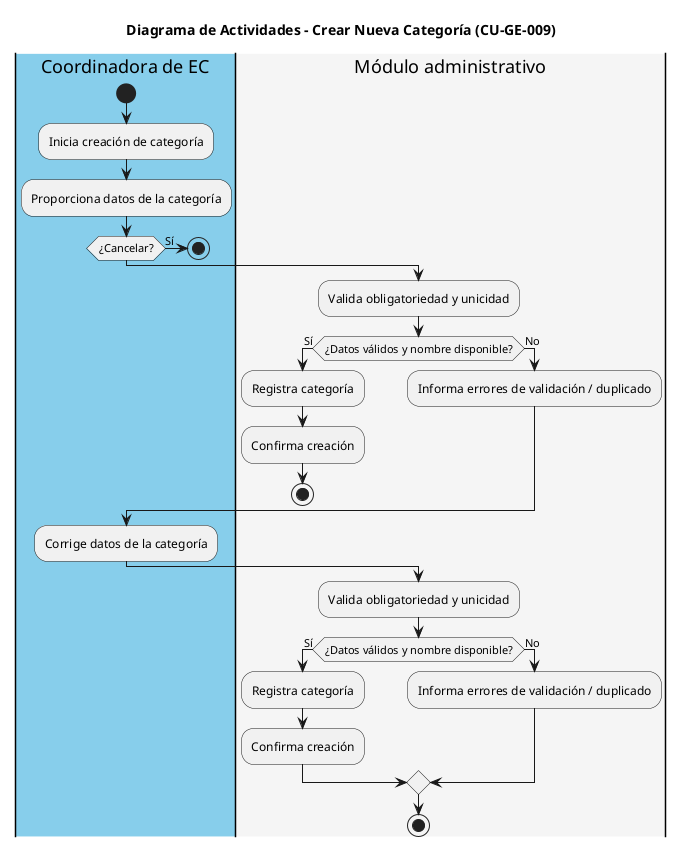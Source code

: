 @startuml CU-GE-009_Crear_Categoria
title Diagrama de Actividades - Crear Nueva Categoría (CU-GE-009)

|#skyblue|Coordinadora de EC|
start
:Inicia creación de categoría;
:Proporciona datos de la categoría;
if (¿Cancelar?) then (Sí)
  stop
endif

|#whitesmoke|Módulo administrativo|
:Valida obligatoriedad y unicidad;
if (¿Datos válidos y nombre disponible?) then (Sí)
  :Registra categoría;
  :Confirma creación;
  stop
else (No)
  :Informa errores de validación / duplicado;
endif

|#skyblue|Coordinadora de EC|
:Corrige datos de la categoría;

|#whitesmoke|Módulo administrativo|
:Valida obligatoriedad y unicidad;
if (¿Datos válidos y nombre disponible?) then (Sí)
  :Registra categoría;
  :Confirma creación;
else (No)
  :Informa errores de validación / duplicado;
endif

stop
@enduml

